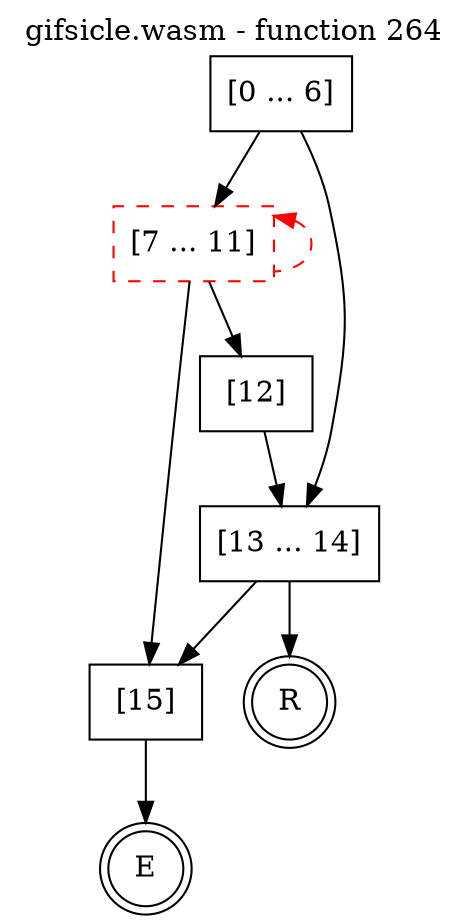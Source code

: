 digraph finite_state_machine {
    label = "gifsicle.wasm - function 264"
    labelloc =  t
    labelfontsize = 16
    labelfontcolor = black
    labelfontname = "Helvetica"
    node [shape = doublecircle]; E R ;
    node [shape = box];
    node [shape=box, color=black, style=solid] 0[label="[0 ... 6]"]
    node [shape=box, color=red, style=dashed] 7[label="[7 ... 11]"]
    node [shape=box, color=black, style=solid] 12[label="[12]"]
    node [shape=box, color=black, style=solid] 13[label="[13 ... 14]"]
    node [shape=box, color=black, style=solid] 15[label="[15]"]
    node [shape=box, color=black, style=solid] R[label="R"]
    0 -> 7;
    0 -> 13;
    7 -> 12;
    7 -> 15;
    7 -> 7[style="dashed" color="red" dir=back];
    12 -> 13;
    13 -> 15;
    13 -> R;
    15 -> E;
}
